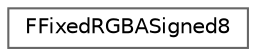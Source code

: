 digraph "Graphical Class Hierarchy"
{
 // INTERACTIVE_SVG=YES
 // LATEX_PDF_SIZE
  bgcolor="transparent";
  edge [fontname=Helvetica,fontsize=10,labelfontname=Helvetica,labelfontsize=10];
  node [fontname=Helvetica,fontsize=10,shape=box,height=0.2,width=0.4];
  rankdir="LR";
  Node0 [id="Node000000",label="FFixedRGBASigned8",height=0.2,width=0.4,color="grey40", fillcolor="white", style="filled",URL="$d5/d45/classFFixedRGBASigned8.html",tooltip="4 component vector corresponding to PF_R8G8B8A8_SNORM."];
}
